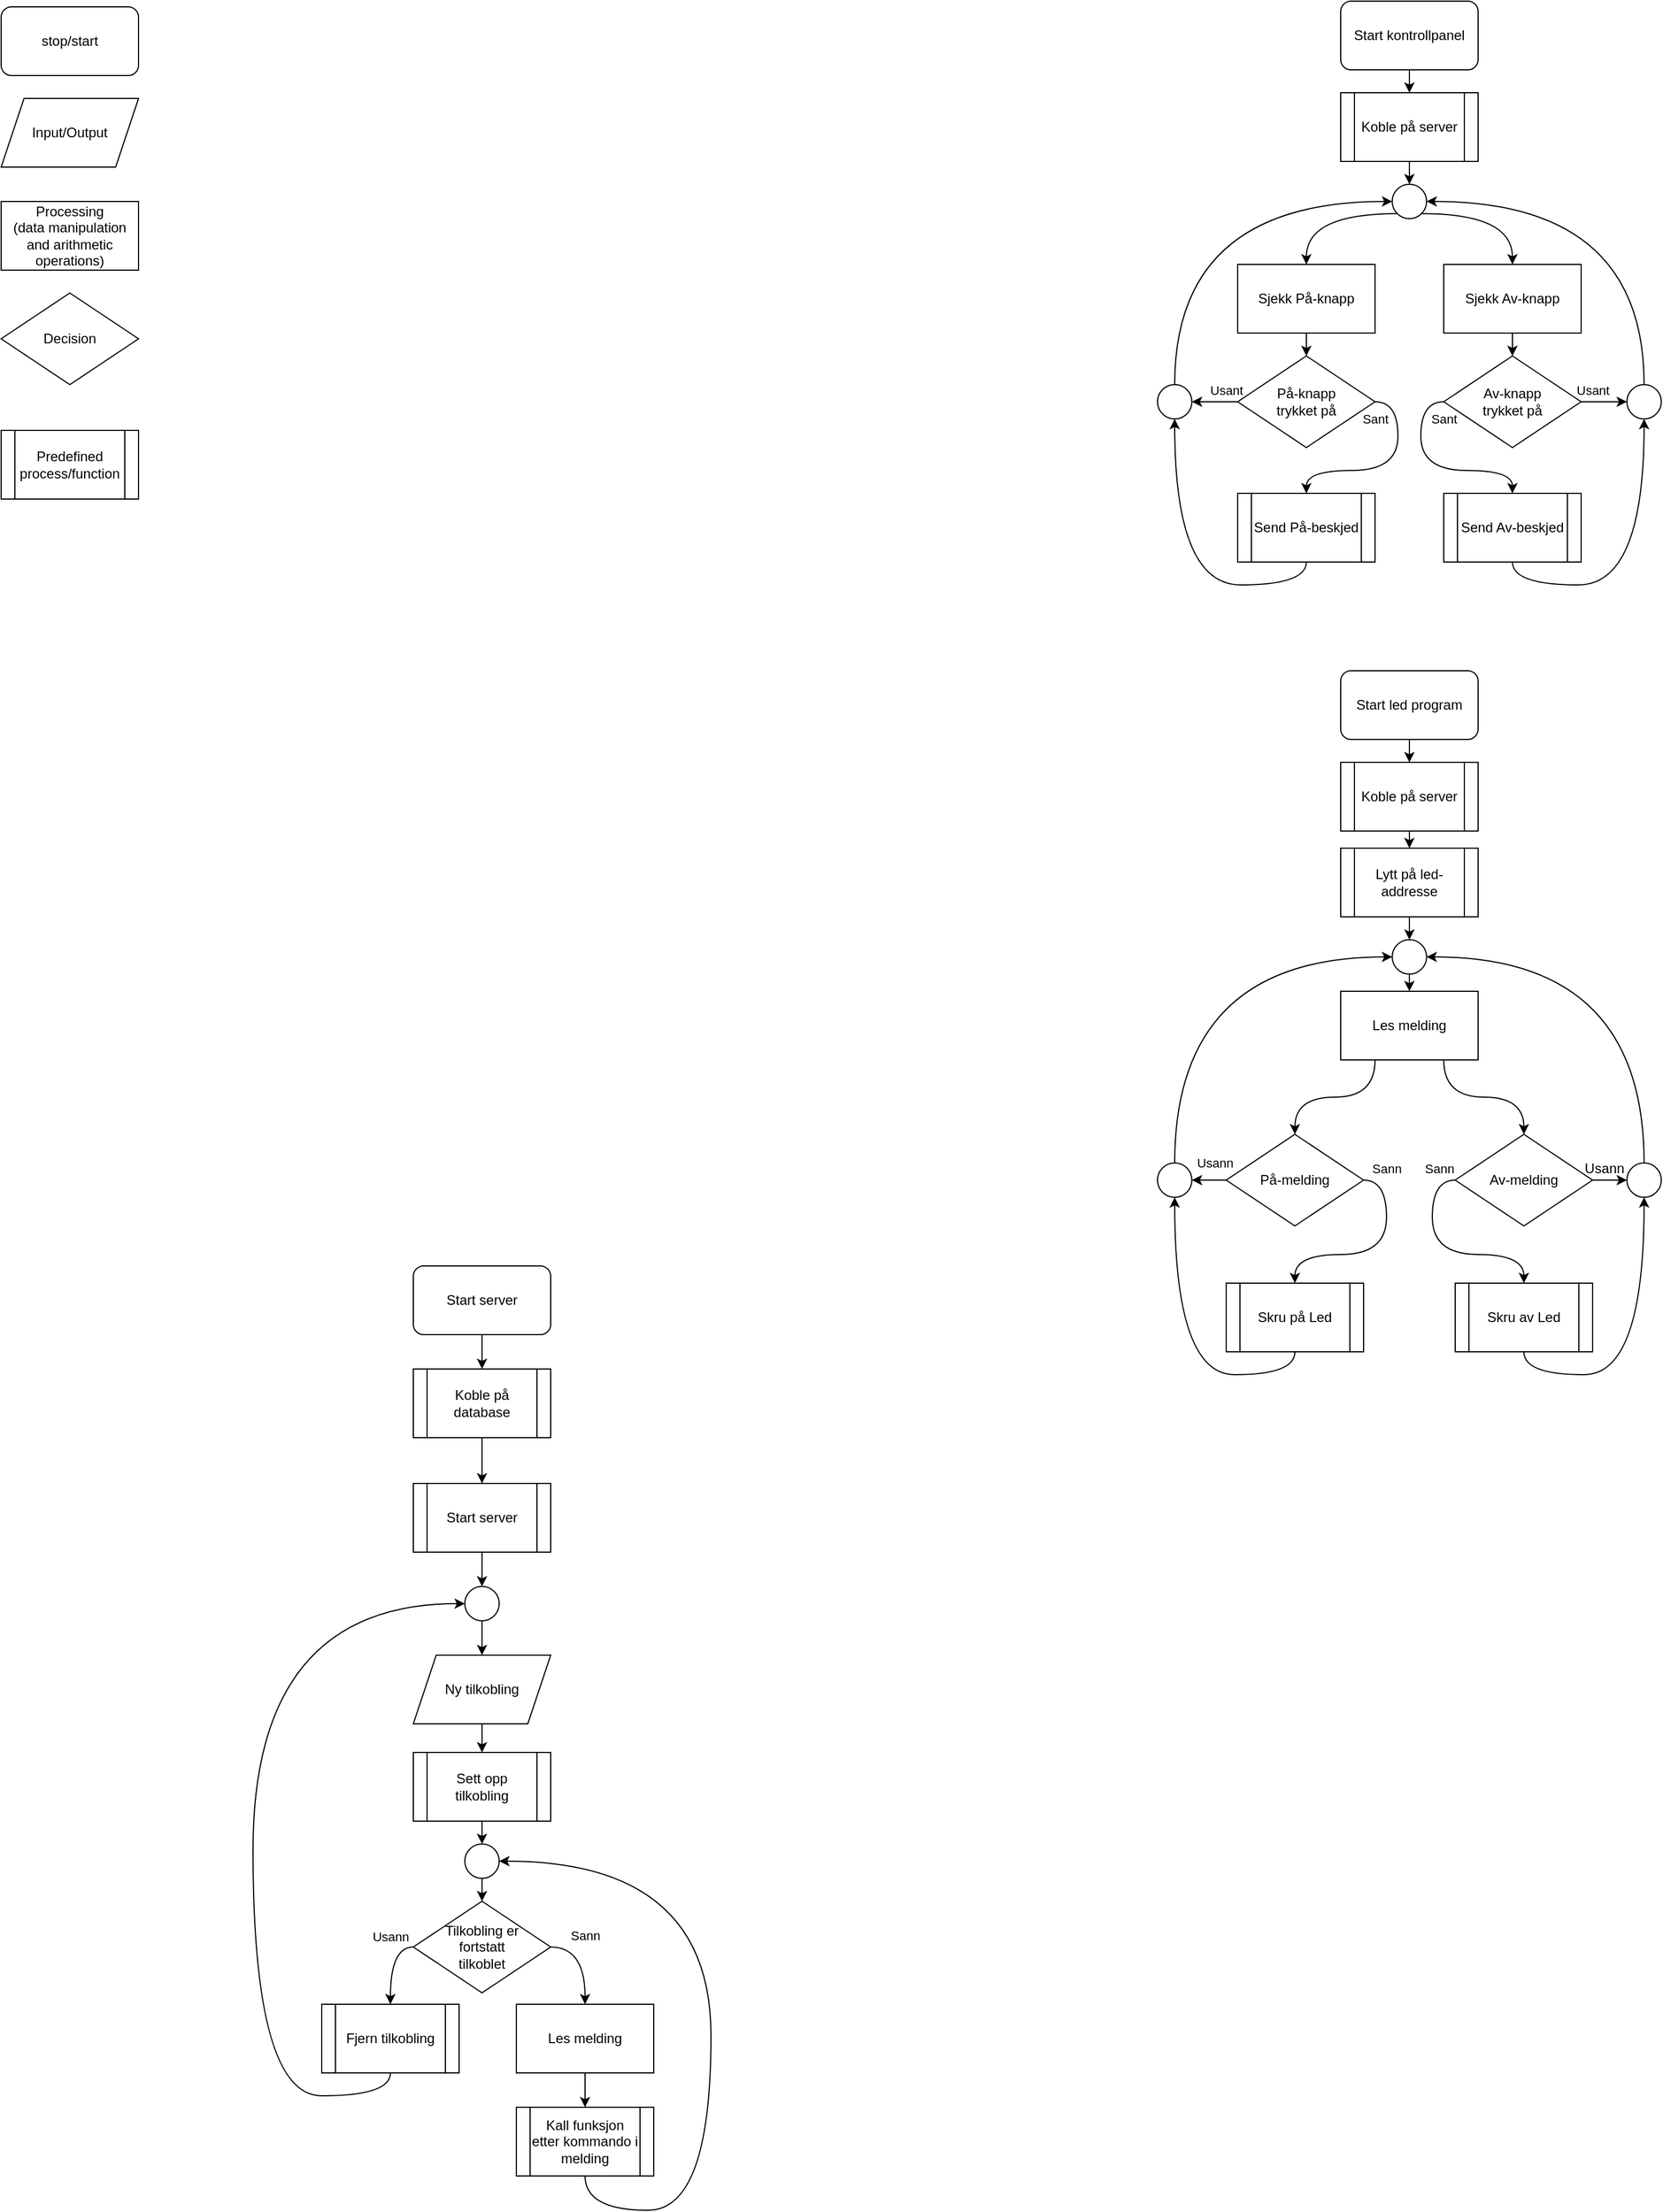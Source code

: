 <mxfile version="13.9.9" type="device"><diagram id="jrC9Cd9tjXLi9B2lgciT" name="Page-1"><mxGraphModel dx="3407" dy="1687" grid="1" gridSize="10" guides="1" tooltips="1" connect="1" arrows="1" fold="1" page="1" pageScale="1" pageWidth="850" pageHeight="1100" math="0" shadow="0"><root><mxCell id="0"/><mxCell id="1" parent="0"/><mxCell id="7porDGOiMr1FfY_cx2Bi-1" value="stop/start" style="rounded=1;whiteSpace=wrap;html=1;" vertex="1" parent="1"><mxGeometry x="40" y="40" width="120" height="60" as="geometry"/></mxCell><mxCell id="7porDGOiMr1FfY_cx2Bi-2" value="Input/Output" style="shape=parallelogram;perimeter=parallelogramPerimeter;whiteSpace=wrap;html=1;fixedSize=1;" vertex="1" parent="1"><mxGeometry x="40" y="120" width="120" height="60" as="geometry"/></mxCell><mxCell id="7porDGOiMr1FfY_cx2Bi-3" value="Processing&lt;br&gt;(data manipulation and arithmetic operations)" style="rounded=0;whiteSpace=wrap;html=1;" vertex="1" parent="1"><mxGeometry x="40" y="210" width="120" height="60" as="geometry"/></mxCell><mxCell id="7porDGOiMr1FfY_cx2Bi-4" value="Decision" style="rhombus;whiteSpace=wrap;html=1;" vertex="1" parent="1"><mxGeometry x="40" y="290" width="120" height="80" as="geometry"/></mxCell><mxCell id="7porDGOiMr1FfY_cx2Bi-6" value="Predefined process/function" style="shape=process;whiteSpace=wrap;html=1;backgroundOutline=1;" vertex="1" parent="1"><mxGeometry x="40" y="410" width="120" height="60" as="geometry"/></mxCell><mxCell id="7porDGOiMr1FfY_cx2Bi-41" style="edgeStyle=orthogonalEdgeStyle;curved=1;rounded=0;orthogonalLoop=1;jettySize=auto;html=1;exitX=0.5;exitY=1;exitDx=0;exitDy=0;entryX=0.5;entryY=0;entryDx=0;entryDy=0;" edge="1" parent="1" source="7porDGOiMr1FfY_cx2Bi-7" target="7porDGOiMr1FfY_cx2Bi-9"><mxGeometry relative="1" as="geometry"/></mxCell><mxCell id="7porDGOiMr1FfY_cx2Bi-7" value="Start kontrollpanel" style="rounded=1;whiteSpace=wrap;html=1;" vertex="1" parent="1"><mxGeometry x="1210" y="35" width="120" height="60" as="geometry"/></mxCell><mxCell id="7porDGOiMr1FfY_cx2Bi-17" style="edgeStyle=orthogonalEdgeStyle;curved=1;rounded=0;orthogonalLoop=1;jettySize=auto;html=1;exitX=0.5;exitY=1;exitDx=0;exitDy=0;entryX=0.5;entryY=0;entryDx=0;entryDy=0;" edge="1" parent="1" source="7porDGOiMr1FfY_cx2Bi-9" target="7porDGOiMr1FfY_cx2Bi-10"><mxGeometry relative="1" as="geometry"/></mxCell><mxCell id="7porDGOiMr1FfY_cx2Bi-9" value="Koble på server" style="shape=process;whiteSpace=wrap;html=1;backgroundOutline=1;" vertex="1" parent="1"><mxGeometry x="1210" y="115" width="120" height="60" as="geometry"/></mxCell><mxCell id="7porDGOiMr1FfY_cx2Bi-15" style="edgeStyle=orthogonalEdgeStyle;curved=1;rounded=0;orthogonalLoop=1;jettySize=auto;html=1;exitX=0.5;exitY=1;exitDx=0;exitDy=0;entryX=0.5;entryY=0;entryDx=0;entryDy=0;" edge="1" parent="1" source="7porDGOiMr1FfY_cx2Bi-68" target="7porDGOiMr1FfY_cx2Bi-11"><mxGeometry relative="1" as="geometry"/></mxCell><mxCell id="7porDGOiMr1FfY_cx2Bi-16" style="edgeStyle=orthogonalEdgeStyle;curved=1;rounded=0;orthogonalLoop=1;jettySize=auto;html=1;exitX=0.5;exitY=1;exitDx=0;exitDy=0;" edge="1" parent="1" source="7porDGOiMr1FfY_cx2Bi-69" target="7porDGOiMr1FfY_cx2Bi-12"><mxGeometry relative="1" as="geometry"/></mxCell><mxCell id="7porDGOiMr1FfY_cx2Bi-10" value="" style="ellipse;whiteSpace=wrap;html=1;aspect=fixed;" vertex="1" parent="1"><mxGeometry x="1255" y="195" width="30" height="30" as="geometry"/></mxCell><mxCell id="7porDGOiMr1FfY_cx2Bi-18" style="edgeStyle=orthogonalEdgeStyle;curved=1;rounded=0;orthogonalLoop=1;jettySize=auto;html=1;exitX=0;exitY=0.5;exitDx=0;exitDy=0;entryX=1;entryY=0.5;entryDx=0;entryDy=0;" edge="1" parent="1" source="7porDGOiMr1FfY_cx2Bi-11" target="7porDGOiMr1FfY_cx2Bi-30"><mxGeometry relative="1" as="geometry"/></mxCell><mxCell id="7porDGOiMr1FfY_cx2Bi-25" value="Usant" style="edgeLabel;html=1;align=center;verticalAlign=middle;resizable=0;points=[];" vertex="1" connectable="0" parent="7porDGOiMr1FfY_cx2Bi-18"><mxGeometry x="-0.912" y="-7" relative="1" as="geometry"><mxPoint x="-8.33" y="-3" as="offset"/></mxGeometry></mxCell><mxCell id="7porDGOiMr1FfY_cx2Bi-28" style="edgeStyle=orthogonalEdgeStyle;curved=1;rounded=0;orthogonalLoop=1;jettySize=auto;html=1;exitX=1;exitY=0.5;exitDx=0;exitDy=0;entryX=0.5;entryY=0;entryDx=0;entryDy=0;" edge="1" parent="1" source="7porDGOiMr1FfY_cx2Bi-11" target="7porDGOiMr1FfY_cx2Bi-22"><mxGeometry relative="1" as="geometry"/></mxCell><mxCell id="7porDGOiMr1FfY_cx2Bi-31" value="Sant" style="edgeLabel;html=1;align=center;verticalAlign=middle;resizable=0;points=[];" vertex="1" connectable="0" parent="7porDGOiMr1FfY_cx2Bi-28"><mxGeometry x="-0.696" y="-7" relative="1" as="geometry"><mxPoint x="-13" y="7.5" as="offset"/></mxGeometry></mxCell><mxCell id="7porDGOiMr1FfY_cx2Bi-11" value="På-knapp &lt;br&gt;trykket på" style="rhombus;whiteSpace=wrap;html=1;" vertex="1" parent="1"><mxGeometry x="1120" y="345" width="120" height="80" as="geometry"/></mxCell><mxCell id="7porDGOiMr1FfY_cx2Bi-19" style="edgeStyle=orthogonalEdgeStyle;curved=1;rounded=0;orthogonalLoop=1;jettySize=auto;html=1;exitX=1;exitY=0.5;exitDx=0;exitDy=0;entryX=0;entryY=0.5;entryDx=0;entryDy=0;" edge="1" parent="1" source="7porDGOiMr1FfY_cx2Bi-12" target="7porDGOiMr1FfY_cx2Bi-35"><mxGeometry relative="1" as="geometry"/></mxCell><mxCell id="7porDGOiMr1FfY_cx2Bi-26" value="Usant" style="edgeLabel;html=1;align=center;verticalAlign=middle;resizable=0;points=[];" vertex="1" connectable="0" parent="7porDGOiMr1FfY_cx2Bi-19"><mxGeometry x="-0.763" y="5" relative="1" as="geometry"><mxPoint x="5" y="-5" as="offset"/></mxGeometry></mxCell><mxCell id="7porDGOiMr1FfY_cx2Bi-29" style="edgeStyle=orthogonalEdgeStyle;curved=1;rounded=0;orthogonalLoop=1;jettySize=auto;html=1;exitX=0;exitY=0.5;exitDx=0;exitDy=0;entryX=0.5;entryY=0;entryDx=0;entryDy=0;" edge="1" parent="1" source="7porDGOiMr1FfY_cx2Bi-12" target="7porDGOiMr1FfY_cx2Bi-24"><mxGeometry relative="1" as="geometry"/></mxCell><mxCell id="7porDGOiMr1FfY_cx2Bi-32" value="Sant" style="edgeLabel;html=1;align=center;verticalAlign=middle;resizable=0;points=[];" vertex="1" connectable="0" parent="7porDGOiMr1FfY_cx2Bi-29"><mxGeometry x="-0.659" y="3" relative="1" as="geometry"><mxPoint x="16.99" y="4.26" as="offset"/></mxGeometry></mxCell><mxCell id="7porDGOiMr1FfY_cx2Bi-12" value="Av-knapp&lt;br&gt;trykket på" style="rhombus;whiteSpace=wrap;html=1;" vertex="1" parent="1"><mxGeometry x="1300" y="345" width="120" height="80" as="geometry"/></mxCell><mxCell id="7porDGOiMr1FfY_cx2Bi-39" style="edgeStyle=orthogonalEdgeStyle;curved=1;rounded=0;orthogonalLoop=1;jettySize=auto;html=1;exitX=0.5;exitY=1;exitDx=0;exitDy=0;entryX=0.5;entryY=1;entryDx=0;entryDy=0;" edge="1" parent="1" source="7porDGOiMr1FfY_cx2Bi-22" target="7porDGOiMr1FfY_cx2Bi-30"><mxGeometry relative="1" as="geometry"/></mxCell><mxCell id="7porDGOiMr1FfY_cx2Bi-22" value="Send På-beskjed" style="shape=process;whiteSpace=wrap;html=1;backgroundOutline=1;" vertex="1" parent="1"><mxGeometry x="1120" y="465" width="120" height="60" as="geometry"/></mxCell><mxCell id="7porDGOiMr1FfY_cx2Bi-40" style="edgeStyle=orthogonalEdgeStyle;curved=1;rounded=0;orthogonalLoop=1;jettySize=auto;html=1;exitX=0.5;exitY=1;exitDx=0;exitDy=0;entryX=0.5;entryY=1;entryDx=0;entryDy=0;" edge="1" parent="1" source="7porDGOiMr1FfY_cx2Bi-24" target="7porDGOiMr1FfY_cx2Bi-35"><mxGeometry relative="1" as="geometry"/></mxCell><mxCell id="7porDGOiMr1FfY_cx2Bi-24" value="Send Av-beskjed" style="shape=process;whiteSpace=wrap;html=1;backgroundOutline=1;" vertex="1" parent="1"><mxGeometry x="1300" y="465" width="120" height="60" as="geometry"/></mxCell><mxCell id="7porDGOiMr1FfY_cx2Bi-37" style="edgeStyle=orthogonalEdgeStyle;curved=1;rounded=0;orthogonalLoop=1;jettySize=auto;html=1;exitX=0.5;exitY=0;exitDx=0;exitDy=0;entryX=0;entryY=0.5;entryDx=0;entryDy=0;" edge="1" parent="1" source="7porDGOiMr1FfY_cx2Bi-30" target="7porDGOiMr1FfY_cx2Bi-10"><mxGeometry relative="1" as="geometry"/></mxCell><mxCell id="7porDGOiMr1FfY_cx2Bi-30" value="" style="ellipse;whiteSpace=wrap;html=1;aspect=fixed;" vertex="1" parent="1"><mxGeometry x="1050" y="370" width="30" height="30" as="geometry"/></mxCell><mxCell id="7porDGOiMr1FfY_cx2Bi-38" style="edgeStyle=orthogonalEdgeStyle;curved=1;rounded=0;orthogonalLoop=1;jettySize=auto;html=1;exitX=0.5;exitY=0;exitDx=0;exitDy=0;entryX=1;entryY=0.5;entryDx=0;entryDy=0;" edge="1" parent="1" source="7porDGOiMr1FfY_cx2Bi-35" target="7porDGOiMr1FfY_cx2Bi-10"><mxGeometry relative="1" as="geometry"/></mxCell><mxCell id="7porDGOiMr1FfY_cx2Bi-35" value="" style="ellipse;whiteSpace=wrap;html=1;aspect=fixed;" vertex="1" parent="1"><mxGeometry x="1460" y="370" width="30" height="30" as="geometry"/></mxCell><mxCell id="7porDGOiMr1FfY_cx2Bi-68" value="Sjekk På-knapp" style="rounded=0;whiteSpace=wrap;html=1;" vertex="1" parent="1"><mxGeometry x="1120" y="265" width="120" height="60" as="geometry"/></mxCell><mxCell id="7porDGOiMr1FfY_cx2Bi-70" style="edgeStyle=orthogonalEdgeStyle;curved=1;rounded=0;orthogonalLoop=1;jettySize=auto;html=1;exitX=0;exitY=1;exitDx=0;exitDy=0;entryX=0.5;entryY=0;entryDx=0;entryDy=0;" edge="1" parent="1" source="7porDGOiMr1FfY_cx2Bi-10" target="7porDGOiMr1FfY_cx2Bi-68"><mxGeometry relative="1" as="geometry"><mxPoint x="1259.393" y="220.607" as="sourcePoint"/><mxPoint x="1180" y="345" as="targetPoint"/></mxGeometry></mxCell><mxCell id="7porDGOiMr1FfY_cx2Bi-69" value="Sjekk Av-knapp" style="rounded=0;whiteSpace=wrap;html=1;" vertex="1" parent="1"><mxGeometry x="1300" y="265" width="120" height="60" as="geometry"/></mxCell><mxCell id="7porDGOiMr1FfY_cx2Bi-71" style="edgeStyle=orthogonalEdgeStyle;curved=1;rounded=0;orthogonalLoop=1;jettySize=auto;html=1;exitX=1;exitY=1;exitDx=0;exitDy=0;" edge="1" parent="1" source="7porDGOiMr1FfY_cx2Bi-10" target="7porDGOiMr1FfY_cx2Bi-69"><mxGeometry relative="1" as="geometry"><mxPoint x="1280.607" y="220.607" as="sourcePoint"/><mxPoint x="1360" y="345" as="targetPoint"/></mxGeometry></mxCell><mxCell id="7porDGOiMr1FfY_cx2Bi-72" style="edgeStyle=orthogonalEdgeStyle;curved=1;rounded=0;orthogonalLoop=1;jettySize=auto;html=1;exitX=0.5;exitY=1;exitDx=0;exitDy=0;entryX=0.5;entryY=0;entryDx=0;entryDy=0;" edge="1" parent="1" source="7porDGOiMr1FfY_cx2Bi-73" target="7porDGOiMr1FfY_cx2Bi-75"><mxGeometry relative="1" as="geometry"/></mxCell><mxCell id="7porDGOiMr1FfY_cx2Bi-73" value="Start led program" style="rounded=1;whiteSpace=wrap;html=1;" vertex="1" parent="1"><mxGeometry x="1210" y="620" width="120" height="60" as="geometry"/></mxCell><mxCell id="7porDGOiMr1FfY_cx2Bi-74" style="edgeStyle=orthogonalEdgeStyle;curved=1;rounded=0;orthogonalLoop=1;jettySize=auto;html=1;exitX=0.5;exitY=1;exitDx=0;exitDy=0;entryX=0.5;entryY=0;entryDx=0;entryDy=0;" edge="1" parent="1" source="7porDGOiMr1FfY_cx2Bi-102" target="7porDGOiMr1FfY_cx2Bi-78"><mxGeometry relative="1" as="geometry"/></mxCell><mxCell id="7porDGOiMr1FfY_cx2Bi-75" value="Koble på server" style="shape=process;whiteSpace=wrap;html=1;backgroundOutline=1;" vertex="1" parent="1"><mxGeometry x="1210" y="700" width="120" height="60" as="geometry"/></mxCell><mxCell id="7porDGOiMr1FfY_cx2Bi-127" style="edgeStyle=orthogonalEdgeStyle;curved=1;rounded=0;orthogonalLoop=1;jettySize=auto;html=1;exitX=0.5;exitY=1;exitDx=0;exitDy=0;entryX=0.5;entryY=0;entryDx=0;entryDy=0;" edge="1" parent="1" source="7porDGOiMr1FfY_cx2Bi-78" target="7porDGOiMr1FfY_cx2Bi-104"><mxGeometry relative="1" as="geometry"/></mxCell><mxCell id="7porDGOiMr1FfY_cx2Bi-78" value="" style="ellipse;whiteSpace=wrap;html=1;aspect=fixed;" vertex="1" parent="1"><mxGeometry x="1255" y="855" width="30" height="30" as="geometry"/></mxCell><mxCell id="7porDGOiMr1FfY_cx2Bi-102" value="Lytt på led-addresse" style="shape=process;whiteSpace=wrap;html=1;backgroundOutline=1;" vertex="1" parent="1"><mxGeometry x="1210" y="775" width="120" height="60" as="geometry"/></mxCell><mxCell id="7porDGOiMr1FfY_cx2Bi-103" style="edgeStyle=orthogonalEdgeStyle;curved=1;rounded=0;orthogonalLoop=1;jettySize=auto;html=1;exitX=0.5;exitY=1;exitDx=0;exitDy=0;entryX=0.5;entryY=0;entryDx=0;entryDy=0;" edge="1" parent="1" source="7porDGOiMr1FfY_cx2Bi-75" target="7porDGOiMr1FfY_cx2Bi-102"><mxGeometry relative="1" as="geometry"><mxPoint x="1270" y="760" as="sourcePoint"/><mxPoint x="1270" y="855" as="targetPoint"/></mxGeometry></mxCell><mxCell id="7porDGOiMr1FfY_cx2Bi-109" style="edgeStyle=orthogonalEdgeStyle;curved=1;rounded=0;orthogonalLoop=1;jettySize=auto;html=1;exitX=0.25;exitY=1;exitDx=0;exitDy=0;entryX=0.5;entryY=0;entryDx=0;entryDy=0;" edge="1" parent="1" source="7porDGOiMr1FfY_cx2Bi-104" target="7porDGOiMr1FfY_cx2Bi-107"><mxGeometry relative="1" as="geometry"/></mxCell><mxCell id="7porDGOiMr1FfY_cx2Bi-110" style="edgeStyle=orthogonalEdgeStyle;curved=1;rounded=0;orthogonalLoop=1;jettySize=auto;html=1;exitX=0.75;exitY=1;exitDx=0;exitDy=0;entryX=0.5;entryY=0;entryDx=0;entryDy=0;" edge="1" parent="1" source="7porDGOiMr1FfY_cx2Bi-104" target="7porDGOiMr1FfY_cx2Bi-108"><mxGeometry relative="1" as="geometry"/></mxCell><mxCell id="7porDGOiMr1FfY_cx2Bi-104" value="Les melding" style="rounded=0;whiteSpace=wrap;html=1;" vertex="1" parent="1"><mxGeometry x="1210" y="900" width="120" height="60" as="geometry"/></mxCell><mxCell id="7porDGOiMr1FfY_cx2Bi-113" style="edgeStyle=orthogonalEdgeStyle;curved=1;rounded=0;orthogonalLoop=1;jettySize=auto;html=1;exitX=1;exitY=0.5;exitDx=0;exitDy=0;entryX=0.5;entryY=0;entryDx=0;entryDy=0;" edge="1" parent="1" source="7porDGOiMr1FfY_cx2Bi-107" target="7porDGOiMr1FfY_cx2Bi-111"><mxGeometry relative="1" as="geometry"/></mxCell><mxCell id="7porDGOiMr1FfY_cx2Bi-131" value="Sann" style="edgeLabel;html=1;align=center;verticalAlign=middle;resizable=0;points=[];" vertex="1" connectable="0" parent="7porDGOiMr1FfY_cx2Bi-113"><mxGeometry x="-0.942" relative="1" as="geometry"><mxPoint x="14.44" y="-10" as="offset"/></mxGeometry></mxCell><mxCell id="7porDGOiMr1FfY_cx2Bi-122" style="edgeStyle=orthogonalEdgeStyle;curved=1;rounded=0;orthogonalLoop=1;jettySize=auto;html=1;exitX=0;exitY=0.5;exitDx=0;exitDy=0;entryX=1;entryY=0.5;entryDx=0;entryDy=0;" edge="1" parent="1" source="7porDGOiMr1FfY_cx2Bi-107" target="7porDGOiMr1FfY_cx2Bi-119"><mxGeometry relative="1" as="geometry"/></mxCell><mxCell id="7porDGOiMr1FfY_cx2Bi-128" value="Usann" style="edgeLabel;html=1;align=center;verticalAlign=middle;resizable=0;points=[];" vertex="1" connectable="0" parent="7porDGOiMr1FfY_cx2Bi-122"><mxGeometry x="0.278" relative="1" as="geometry"><mxPoint x="9.17" y="-15" as="offset"/></mxGeometry></mxCell><mxCell id="7porDGOiMr1FfY_cx2Bi-107" value="På-melding" style="rhombus;whiteSpace=wrap;html=1;" vertex="1" parent="1"><mxGeometry x="1110" y="1025" width="120" height="80" as="geometry"/></mxCell><mxCell id="7porDGOiMr1FfY_cx2Bi-116" style="edgeStyle=orthogonalEdgeStyle;curved=1;rounded=0;orthogonalLoop=1;jettySize=auto;html=1;exitX=0;exitY=0.5;exitDx=0;exitDy=0;entryX=0.5;entryY=0;entryDx=0;entryDy=0;" edge="1" parent="1" source="7porDGOiMr1FfY_cx2Bi-108" target="7porDGOiMr1FfY_cx2Bi-112"><mxGeometry relative="1" as="geometry"/></mxCell><mxCell id="7porDGOiMr1FfY_cx2Bi-130" value="Sann" style="edgeLabel;html=1;align=center;verticalAlign=middle;resizable=0;points=[];" vertex="1" connectable="0" parent="7porDGOiMr1FfY_cx2Bi-116"><mxGeometry x="-0.845" y="4" relative="1" as="geometry"><mxPoint y="-14" as="offset"/></mxGeometry></mxCell><mxCell id="7porDGOiMr1FfY_cx2Bi-123" style="edgeStyle=orthogonalEdgeStyle;curved=1;rounded=0;orthogonalLoop=1;jettySize=auto;html=1;exitX=1;exitY=0.5;exitDx=0;exitDy=0;entryX=0;entryY=0.5;entryDx=0;entryDy=0;" edge="1" parent="1" source="7porDGOiMr1FfY_cx2Bi-108" target="7porDGOiMr1FfY_cx2Bi-120"><mxGeometry relative="1" as="geometry"/></mxCell><mxCell id="7porDGOiMr1FfY_cx2Bi-108" value="Av-melding" style="rhombus;whiteSpace=wrap;html=1;" vertex="1" parent="1"><mxGeometry x="1310" y="1025" width="120" height="80" as="geometry"/></mxCell><mxCell id="7porDGOiMr1FfY_cx2Bi-121" style="edgeStyle=orthogonalEdgeStyle;curved=1;rounded=0;orthogonalLoop=1;jettySize=auto;html=1;exitX=0.5;exitY=1;exitDx=0;exitDy=0;entryX=0.5;entryY=1;entryDx=0;entryDy=0;" edge="1" parent="1" source="7porDGOiMr1FfY_cx2Bi-111" target="7porDGOiMr1FfY_cx2Bi-119"><mxGeometry relative="1" as="geometry"/></mxCell><mxCell id="7porDGOiMr1FfY_cx2Bi-111" value="Skru på Led" style="shape=process;whiteSpace=wrap;html=1;backgroundOutline=1;" vertex="1" parent="1"><mxGeometry x="1110" y="1155" width="120" height="60" as="geometry"/></mxCell><mxCell id="7porDGOiMr1FfY_cx2Bi-124" style="edgeStyle=orthogonalEdgeStyle;curved=1;rounded=0;orthogonalLoop=1;jettySize=auto;html=1;exitX=0.5;exitY=1;exitDx=0;exitDy=0;entryX=0.5;entryY=1;entryDx=0;entryDy=0;" edge="1" parent="1" source="7porDGOiMr1FfY_cx2Bi-112" target="7porDGOiMr1FfY_cx2Bi-120"><mxGeometry relative="1" as="geometry"/></mxCell><mxCell id="7porDGOiMr1FfY_cx2Bi-112" value="Skru av Led" style="shape=process;whiteSpace=wrap;html=1;backgroundOutline=1;" vertex="1" parent="1"><mxGeometry x="1310" y="1155" width="120" height="60" as="geometry"/></mxCell><mxCell id="7porDGOiMr1FfY_cx2Bi-126" style="edgeStyle=orthogonalEdgeStyle;curved=1;rounded=0;orthogonalLoop=1;jettySize=auto;html=1;exitX=0.5;exitY=0;exitDx=0;exitDy=0;entryX=0;entryY=0.5;entryDx=0;entryDy=0;" edge="1" parent="1" source="7porDGOiMr1FfY_cx2Bi-119" target="7porDGOiMr1FfY_cx2Bi-78"><mxGeometry relative="1" as="geometry"/></mxCell><mxCell id="7porDGOiMr1FfY_cx2Bi-119" value="" style="ellipse;whiteSpace=wrap;html=1;aspect=fixed;" vertex="1" parent="1"><mxGeometry x="1050" y="1050" width="30" height="30" as="geometry"/></mxCell><mxCell id="7porDGOiMr1FfY_cx2Bi-125" style="edgeStyle=orthogonalEdgeStyle;curved=1;rounded=0;orthogonalLoop=1;jettySize=auto;html=1;exitX=0.5;exitY=0;exitDx=0;exitDy=0;entryX=1;entryY=0.5;entryDx=0;entryDy=0;" edge="1" parent="1" source="7porDGOiMr1FfY_cx2Bi-120" target="7porDGOiMr1FfY_cx2Bi-78"><mxGeometry relative="1" as="geometry"/></mxCell><mxCell id="7porDGOiMr1FfY_cx2Bi-120" value="" style="ellipse;whiteSpace=wrap;html=1;aspect=fixed;" vertex="1" parent="1"><mxGeometry x="1460" y="1050" width="30" height="30" as="geometry"/></mxCell><mxCell id="7porDGOiMr1FfY_cx2Bi-129" value="Usann" style="text;html=1;align=center;verticalAlign=middle;resizable=0;points=[];autosize=1;" vertex="1" parent="1"><mxGeometry x="1415" y="1045" width="50" height="20" as="geometry"/></mxCell><mxCell id="7porDGOiMr1FfY_cx2Bi-136" style="edgeStyle=orthogonalEdgeStyle;curved=1;rounded=0;orthogonalLoop=1;jettySize=auto;html=1;exitX=0.5;exitY=1;exitDx=0;exitDy=0;entryX=0.5;entryY=0;entryDx=0;entryDy=0;" edge="1" parent="1" source="7porDGOiMr1FfY_cx2Bi-133" target="7porDGOiMr1FfY_cx2Bi-134"><mxGeometry relative="1" as="geometry"/></mxCell><mxCell id="7porDGOiMr1FfY_cx2Bi-133" value="Start server" style="rounded=1;whiteSpace=wrap;html=1;" vertex="1" parent="1"><mxGeometry x="400" y="1140" width="120" height="60" as="geometry"/></mxCell><mxCell id="7porDGOiMr1FfY_cx2Bi-137" style="edgeStyle=orthogonalEdgeStyle;curved=1;rounded=0;orthogonalLoop=1;jettySize=auto;html=1;exitX=0.5;exitY=1;exitDx=0;exitDy=0;entryX=0.5;entryY=0;entryDx=0;entryDy=0;" edge="1" parent="1" source="7porDGOiMr1FfY_cx2Bi-134" target="7porDGOiMr1FfY_cx2Bi-135"><mxGeometry relative="1" as="geometry"/></mxCell><mxCell id="7porDGOiMr1FfY_cx2Bi-134" value="Koble på database" style="shape=process;whiteSpace=wrap;html=1;backgroundOutline=1;" vertex="1" parent="1"><mxGeometry x="400" y="1230" width="120" height="60" as="geometry"/></mxCell><mxCell id="7porDGOiMr1FfY_cx2Bi-161" style="edgeStyle=orthogonalEdgeStyle;curved=1;rounded=0;orthogonalLoop=1;jettySize=auto;html=1;exitX=0.5;exitY=1;exitDx=0;exitDy=0;entryX=0.5;entryY=0;entryDx=0;entryDy=0;" edge="1" parent="1" source="7porDGOiMr1FfY_cx2Bi-135" target="7porDGOiMr1FfY_cx2Bi-160"><mxGeometry relative="1" as="geometry"/></mxCell><mxCell id="7porDGOiMr1FfY_cx2Bi-135" value="Start server" style="shape=process;whiteSpace=wrap;html=1;backgroundOutline=1;" vertex="1" parent="1"><mxGeometry x="400" y="1330" width="120" height="60" as="geometry"/></mxCell><mxCell id="7porDGOiMr1FfY_cx2Bi-144" style="edgeStyle=orthogonalEdgeStyle;curved=1;rounded=0;orthogonalLoop=1;jettySize=auto;html=1;exitX=0.5;exitY=1;exitDx=0;exitDy=0;entryX=0.5;entryY=0;entryDx=0;entryDy=0;" edge="1" parent="1" source="7porDGOiMr1FfY_cx2Bi-138" target="7porDGOiMr1FfY_cx2Bi-141"><mxGeometry relative="1" as="geometry"/></mxCell><mxCell id="7porDGOiMr1FfY_cx2Bi-138" value="Ny tilkobling" style="shape=parallelogram;perimeter=parallelogramPerimeter;whiteSpace=wrap;html=1;fixedSize=1;" vertex="1" parent="1"><mxGeometry x="400" y="1480" width="120" height="60" as="geometry"/></mxCell><mxCell id="7porDGOiMr1FfY_cx2Bi-148" style="edgeStyle=orthogonalEdgeStyle;curved=1;rounded=0;orthogonalLoop=1;jettySize=auto;html=1;exitX=0.5;exitY=1;exitDx=0;exitDy=0;entryX=0.5;entryY=0;entryDx=0;entryDy=0;" edge="1" parent="1" source="7porDGOiMr1FfY_cx2Bi-141" target="7porDGOiMr1FfY_cx2Bi-147"><mxGeometry relative="1" as="geometry"/></mxCell><mxCell id="7porDGOiMr1FfY_cx2Bi-141" value="Sett opp tilkobling" style="shape=process;whiteSpace=wrap;html=1;backgroundOutline=1;" vertex="1" parent="1"><mxGeometry x="400" y="1565" width="120" height="60" as="geometry"/></mxCell><mxCell id="7porDGOiMr1FfY_cx2Bi-146" style="edgeStyle=orthogonalEdgeStyle;curved=1;rounded=0;orthogonalLoop=1;jettySize=auto;html=1;exitX=0.5;exitY=1;exitDx=0;exitDy=0;entryX=0.5;entryY=0;entryDx=0;entryDy=0;" edge="1" parent="1" source="7porDGOiMr1FfY_cx2Bi-142" target="7porDGOiMr1FfY_cx2Bi-143"><mxGeometry relative="1" as="geometry"/></mxCell><mxCell id="7porDGOiMr1FfY_cx2Bi-142" value="Les melding" style="rounded=0;whiteSpace=wrap;html=1;" vertex="1" parent="1"><mxGeometry x="490" y="1785" width="120" height="60" as="geometry"/></mxCell><mxCell id="7porDGOiMr1FfY_cx2Bi-156" style="edgeStyle=orthogonalEdgeStyle;curved=1;rounded=0;orthogonalLoop=1;jettySize=auto;html=1;exitX=0.5;exitY=1;exitDx=0;exitDy=0;entryX=1;entryY=0.5;entryDx=0;entryDy=0;" edge="1" parent="1" source="7porDGOiMr1FfY_cx2Bi-143" target="7porDGOiMr1FfY_cx2Bi-147"><mxGeometry relative="1" as="geometry"><Array as="points"><mxPoint x="550" y="1965"/><mxPoint x="660" y="1965"/><mxPoint x="660" y="1660"/></Array></mxGeometry></mxCell><mxCell id="7porDGOiMr1FfY_cx2Bi-143" value="Kall funksjon etter kommando i melding" style="shape=process;whiteSpace=wrap;html=1;backgroundOutline=1;" vertex="1" parent="1"><mxGeometry x="490" y="1875" width="120" height="60" as="geometry"/></mxCell><mxCell id="7porDGOiMr1FfY_cx2Bi-153" style="edgeStyle=orthogonalEdgeStyle;curved=1;rounded=0;orthogonalLoop=1;jettySize=auto;html=1;exitX=0.5;exitY=1;exitDx=0;exitDy=0;entryX=0.5;entryY=0;entryDx=0;entryDy=0;" edge="1" parent="1" source="7porDGOiMr1FfY_cx2Bi-147" target="7porDGOiMr1FfY_cx2Bi-152"><mxGeometry relative="1" as="geometry"/></mxCell><mxCell id="7porDGOiMr1FfY_cx2Bi-147" value="" style="ellipse;whiteSpace=wrap;html=1;aspect=fixed;" vertex="1" parent="1"><mxGeometry x="445" y="1645" width="30" height="30" as="geometry"/></mxCell><mxCell id="7porDGOiMr1FfY_cx2Bi-155" value="Sann" style="edgeStyle=orthogonalEdgeStyle;curved=1;rounded=0;orthogonalLoop=1;jettySize=auto;html=1;exitX=1;exitY=0.5;exitDx=0;exitDy=0;entryX=0.5;entryY=0;entryDx=0;entryDy=0;" edge="1" parent="1" source="7porDGOiMr1FfY_cx2Bi-152" target="7porDGOiMr1FfY_cx2Bi-142"><mxGeometry x="-0.25" y="-10" relative="1" as="geometry"><mxPoint x="10" y="-10" as="offset"/></mxGeometry></mxCell><mxCell id="7porDGOiMr1FfY_cx2Bi-158" style="edgeStyle=orthogonalEdgeStyle;curved=1;rounded=0;orthogonalLoop=1;jettySize=auto;html=1;exitX=0;exitY=0.5;exitDx=0;exitDy=0;entryX=0.5;entryY=0;entryDx=0;entryDy=0;" edge="1" parent="1" source="7porDGOiMr1FfY_cx2Bi-152" target="7porDGOiMr1FfY_cx2Bi-157"><mxGeometry relative="1" as="geometry"/></mxCell><mxCell id="7porDGOiMr1FfY_cx2Bi-159" value="Usann" style="edgeLabel;html=1;align=center;verticalAlign=middle;resizable=0;points=[];" vertex="1" connectable="0" parent="7porDGOiMr1FfY_cx2Bi-158"><mxGeometry x="-0.019" y="3" relative="1" as="geometry"><mxPoint x="-3" y="-24" as="offset"/></mxGeometry></mxCell><mxCell id="7porDGOiMr1FfY_cx2Bi-152" value="Tilkobling er &lt;br&gt;fortstatt&lt;br&gt;tilkoblet" style="rhombus;whiteSpace=wrap;html=1;" vertex="1" parent="1"><mxGeometry x="400" y="1695" width="120" height="80" as="geometry"/></mxCell><mxCell id="7porDGOiMr1FfY_cx2Bi-163" style="edgeStyle=orthogonalEdgeStyle;curved=1;rounded=0;orthogonalLoop=1;jettySize=auto;html=1;exitX=0.5;exitY=1;exitDx=0;exitDy=0;entryX=0;entryY=0.5;entryDx=0;entryDy=0;" edge="1" parent="1" source="7porDGOiMr1FfY_cx2Bi-157" target="7porDGOiMr1FfY_cx2Bi-160"><mxGeometry relative="1" as="geometry"><Array as="points"><mxPoint x="380" y="1865"/><mxPoint x="260" y="1865"/><mxPoint x="260" y="1435"/></Array></mxGeometry></mxCell><mxCell id="7porDGOiMr1FfY_cx2Bi-157" value="Fjern tilkobling" style="shape=process;whiteSpace=wrap;html=1;backgroundOutline=1;" vertex="1" parent="1"><mxGeometry x="320" y="1785" width="120" height="60" as="geometry"/></mxCell><mxCell id="7porDGOiMr1FfY_cx2Bi-162" style="edgeStyle=orthogonalEdgeStyle;curved=1;rounded=0;orthogonalLoop=1;jettySize=auto;html=1;exitX=0.5;exitY=1;exitDx=0;exitDy=0;entryX=0.5;entryY=0;entryDx=0;entryDy=0;" edge="1" parent="1" source="7porDGOiMr1FfY_cx2Bi-160" target="7porDGOiMr1FfY_cx2Bi-138"><mxGeometry relative="1" as="geometry"/></mxCell><mxCell id="7porDGOiMr1FfY_cx2Bi-160" value="" style="ellipse;whiteSpace=wrap;html=1;aspect=fixed;" vertex="1" parent="1"><mxGeometry x="445" y="1420" width="30" height="30" as="geometry"/></mxCell></root></mxGraphModel></diagram></mxfile>